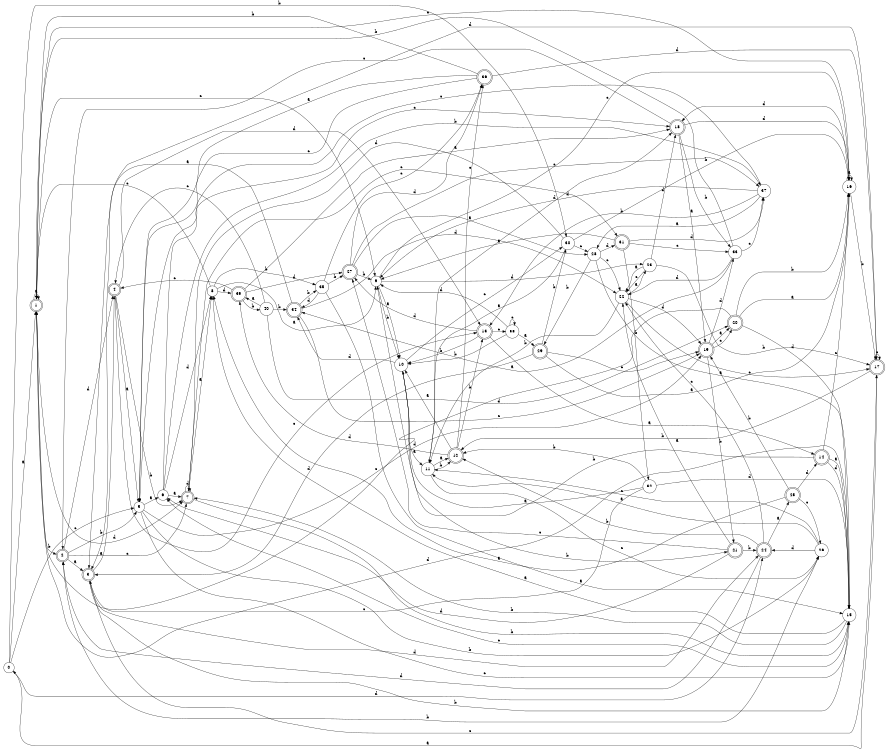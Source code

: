 digraph n33_10 {
__start0 [label="" shape="none"];

rankdir=LR;
size="8,5";

s0 [style="filled", color="black", fillcolor="white" shape="circle", label="0"];
s1 [style="rounded,filled", color="black", fillcolor="white" shape="doublecircle", label="1"];
s2 [style="rounded,filled", color="black", fillcolor="white" shape="doublecircle", label="2"];
s3 [style="rounded,filled", color="black", fillcolor="white" shape="doublecircle", label="3"];
s4 [style="rounded,filled", color="black", fillcolor="white" shape="doublecircle", label="4"];
s5 [style="filled", color="black", fillcolor="white" shape="circle", label="5"];
s6 [style="filled", color="black", fillcolor="white" shape="circle", label="6"];
s7 [style="rounded,filled", color="black", fillcolor="white" shape="doublecircle", label="7"];
s8 [style="filled", color="black", fillcolor="white" shape="circle", label="8"];
s9 [style="filled", color="black", fillcolor="white" shape="circle", label="9"];
s10 [style="filled", color="black", fillcolor="white" shape="circle", label="10"];
s11 [style="filled", color="black", fillcolor="white" shape="circle", label="11"];
s12 [style="rounded,filled", color="black", fillcolor="white" shape="doublecircle", label="12"];
s13 [style="rounded,filled", color="black", fillcolor="white" shape="doublecircle", label="13"];
s14 [style="rounded,filled", color="black", fillcolor="white" shape="doublecircle", label="14"];
s15 [style="filled", color="black", fillcolor="white" shape="circle", label="15"];
s16 [style="filled", color="black", fillcolor="white" shape="circle", label="16"];
s17 [style="rounded,filled", color="black", fillcolor="white" shape="doublecircle", label="17"];
s18 [style="rounded,filled", color="black", fillcolor="white" shape="doublecircle", label="18"];
s19 [style="rounded,filled", color="black", fillcolor="white" shape="doublecircle", label="19"];
s20 [style="rounded,filled", color="black", fillcolor="white" shape="doublecircle", label="20"];
s21 [style="rounded,filled", color="black", fillcolor="white" shape="doublecircle", label="21"];
s22 [style="filled", color="black", fillcolor="white" shape="circle", label="22"];
s23 [style="filled", color="black", fillcolor="white" shape="circle", label="23"];
s24 [style="rounded,filled", color="black", fillcolor="white" shape="doublecircle", label="24"];
s25 [style="rounded,filled", color="black", fillcolor="white" shape="doublecircle", label="25"];
s26 [style="filled", color="black", fillcolor="white" shape="circle", label="26"];
s27 [style="rounded,filled", color="black", fillcolor="white" shape="doublecircle", label="27"];
s28 [style="filled", color="black", fillcolor="white" shape="circle", label="28"];
s29 [style="rounded,filled", color="black", fillcolor="white" shape="doublecircle", label="29"];
s30 [style="filled", color="black", fillcolor="white" shape="circle", label="30"];
s31 [style="rounded,filled", color="black", fillcolor="white" shape="doublecircle", label="31"];
s32 [style="filled", color="black", fillcolor="white" shape="circle", label="32"];
s33 [style="filled", color="black", fillcolor="white" shape="circle", label="33"];
s34 [style="rounded,filled", color="black", fillcolor="white" shape="doublecircle", label="34"];
s35 [style="filled", color="black", fillcolor="white" shape="circle", label="35"];
s36 [style="rounded,filled", color="black", fillcolor="white" shape="doublecircle", label="36"];
s37 [style="filled", color="black", fillcolor="white" shape="circle", label="37"];
s38 [style="filled", color="black", fillcolor="white" shape="circle", label="38"];
s39 [style="rounded,filled", color="black", fillcolor="white" shape="doublecircle", label="39"];
s40 [style="filled", color="black", fillcolor="white" shape="circle", label="40"];
s0 -> s1 [label="a"];
s0 -> s30 [label="b"];
s0 -> s5 [label="c"];
s0 -> s24 [label="d"];
s1 -> s1 [label="a"];
s1 -> s2 [label="b"];
s1 -> s9 [label="c"];
s1 -> s7 [label="d"];
s2 -> s3 [label="a"];
s2 -> s5 [label="b"];
s2 -> s7 [label="c"];
s2 -> s4 [label="d"];
s3 -> s4 [label="a"];
s3 -> s15 [label="b"];
s3 -> s17 [label="c"];
s3 -> s24 [label="d"];
s4 -> s5 [label="a"];
s4 -> s7 [label="b"];
s4 -> s13 [label="c"];
s4 -> s13 [label="d"];
s5 -> s6 [label="a"];
s5 -> s26 [label="b"];
s5 -> s15 [label="c"];
s5 -> s19 [label="d"];
s6 -> s7 [label="a"];
s6 -> s37 [label="b"];
s6 -> s18 [label="c"];
s6 -> s8 [label="d"];
s7 -> s8 [label="a"];
s7 -> s15 [label="b"];
s7 -> s31 [label="c"];
s7 -> s7 [label="d"];
s8 -> s9 [label="a"];
s8 -> s35 [label="b"];
s8 -> s1 [label="c"];
s8 -> s39 [label="d"];
s9 -> s10 [label="a"];
s9 -> s10 [label="b"];
s9 -> s16 [label="c"];
s9 -> s23 [label="d"];
s10 -> s11 [label="a"];
s10 -> s21 [label="b"];
s10 -> s30 [label="c"];
s10 -> s34 [label="d"];
s11 -> s12 [label="a"];
s11 -> s12 [label="b"];
s11 -> s26 [label="c"];
s11 -> s18 [label="d"];
s12 -> s10 [label="a"];
s12 -> s13 [label="b"];
s12 -> s36 [label="c"];
s12 -> s39 [label="d"];
s13 -> s14 [label="a"];
s13 -> s10 [label="b"];
s13 -> s38 [label="c"];
s13 -> s27 [label="d"];
s14 -> s15 [label="a"];
s14 -> s9 [label="b"];
s14 -> s16 [label="c"];
s14 -> s15 [label="d"];
s15 -> s8 [label="a"];
s15 -> s7 [label="b"];
s15 -> s6 [label="c"];
s15 -> s1 [label="d"];
s16 -> s16 [label="a"];
s16 -> s17 [label="b"];
s16 -> s1 [label="c"];
s16 -> s18 [label="d"];
s17 -> s0 [label="a"];
s17 -> s12 [label="b"];
s17 -> s17 [label="c"];
s17 -> s3 [label="d"];
s18 -> s19 [label="a"];
s18 -> s33 [label="b"];
s18 -> s2 [label="c"];
s18 -> s16 [label="d"];
s19 -> s20 [label="a"];
s19 -> s21 [label="b"];
s19 -> s20 [label="c"];
s19 -> s33 [label="d"];
s20 -> s16 [label="a"];
s20 -> s16 [label="b"];
s20 -> s1 [label="c"];
s20 -> s15 [label="d"];
s21 -> s22 [label="a"];
s21 -> s24 [label="b"];
s21 -> s27 [label="c"];
s21 -> s6 [label="d"];
s22 -> s23 [label="a"];
s22 -> s11 [label="b"];
s22 -> s17 [label="c"];
s22 -> s19 [label="d"];
s23 -> s22 [label="a"];
s23 -> s17 [label="b"];
s23 -> s22 [label="c"];
s23 -> s18 [label="d"];
s24 -> s25 [label="a"];
s24 -> s12 [label="b"];
s24 -> s22 [label="c"];
s24 -> s2 [label="d"];
s25 -> s8 [label="a"];
s25 -> s19 [label="b"];
s25 -> s26 [label="c"];
s25 -> s14 [label="d"];
s26 -> s11 [label="a"];
s26 -> s2 [label="b"];
s26 -> s11 [label="c"];
s26 -> s24 [label="d"];
s27 -> s28 [label="a"];
s27 -> s9 [label="b"];
s27 -> s37 [label="c"];
s27 -> s36 [label="d"];
s28 -> s15 [label="a"];
s28 -> s29 [label="b"];
s28 -> s22 [label="c"];
s28 -> s31 [label="d"];
s29 -> s16 [label="a"];
s29 -> s30 [label="b"];
s29 -> s19 [label="c"];
s29 -> s3 [label="d"];
s30 -> s11 [label="a"];
s30 -> s16 [label="b"];
s30 -> s28 [label="c"];
s30 -> s7 [label="d"];
s31 -> s9 [label="a"];
s31 -> s32 [label="b"];
s31 -> s33 [label="c"];
s31 -> s37 [label="d"];
s32 -> s10 [label="a"];
s32 -> s12 [label="b"];
s32 -> s3 [label="c"];
s32 -> s15 [label="d"];
s33 -> s34 [label="a"];
s33 -> s1 [label="b"];
s33 -> s37 [label="c"];
s33 -> s22 [label="d"];
s34 -> s3 [label="a"];
s34 -> s35 [label="b"];
s34 -> s19 [label="c"];
s34 -> s22 [label="d"];
s35 -> s15 [label="a"];
s35 -> s27 [label="b"];
s35 -> s36 [label="c"];
s35 -> s34 [label="d"];
s36 -> s5 [label="a"];
s36 -> s1 [label="b"];
s36 -> s5 [label="c"];
s36 -> s17 [label="d"];
s37 -> s28 [label="a"];
s37 -> s13 [label="b"];
s37 -> s5 [label="c"];
s37 -> s9 [label="d"];
s38 -> s29 [label="a"];
s38 -> s10 [label="b"];
s38 -> s38 [label="c"];
s38 -> s9 [label="d"];
s39 -> s18 [label="a"];
s39 -> s40 [label="b"];
s39 -> s4 [label="c"];
s39 -> s27 [label="d"];
s40 -> s39 [label="a"];
s40 -> s34 [label="b"];
s40 -> s4 [label="c"];
s40 -> s20 [label="d"];

}